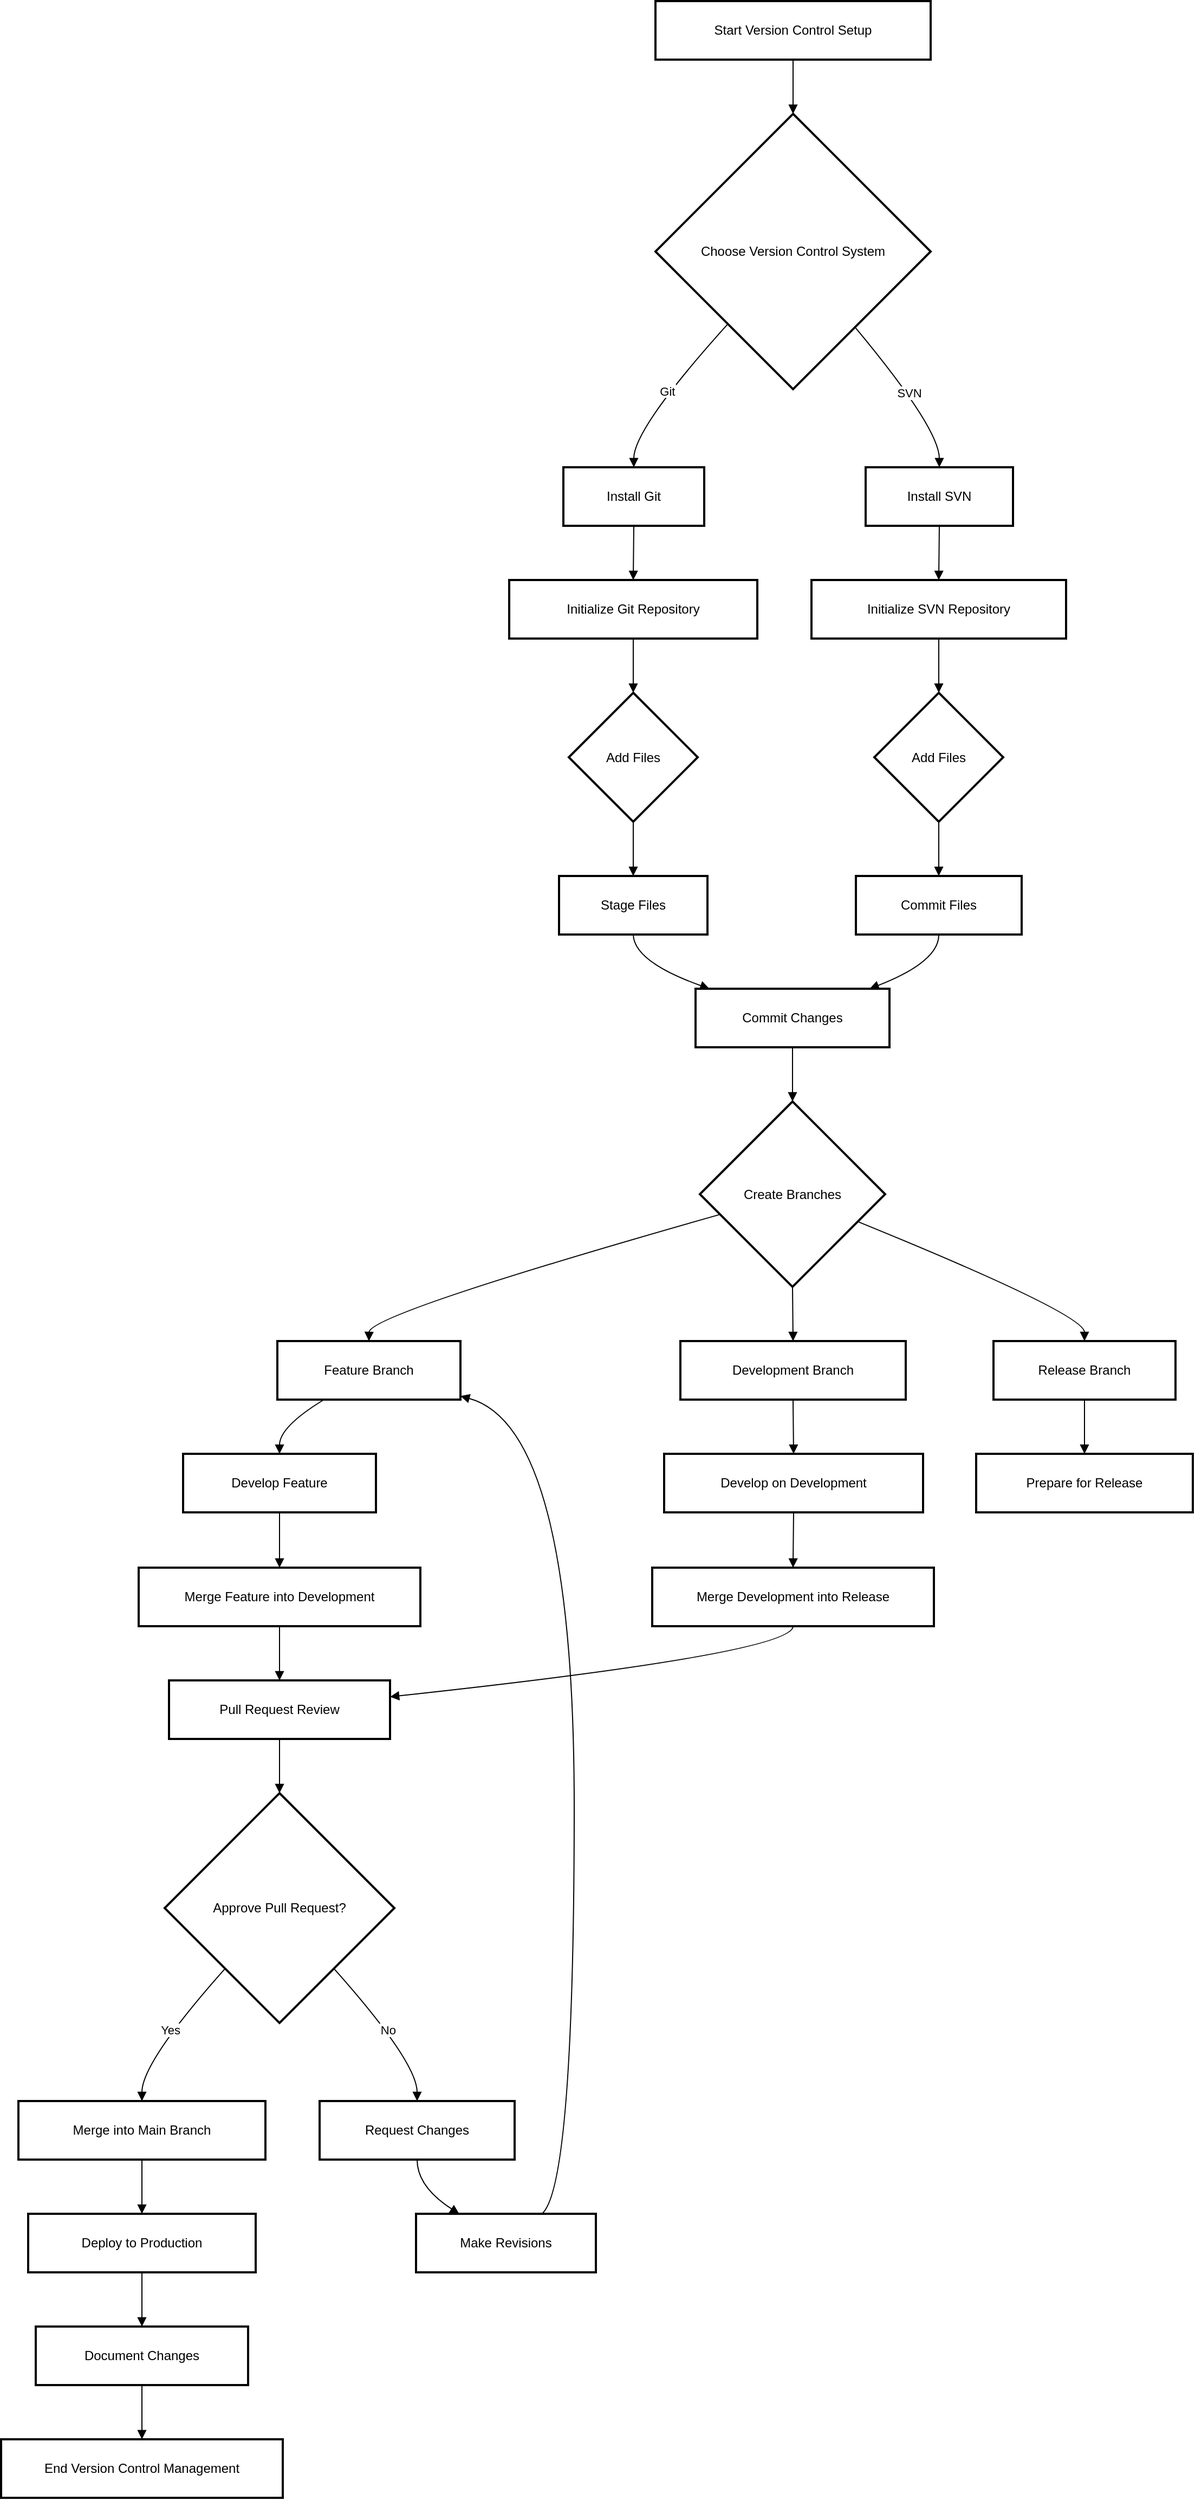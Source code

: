 <mxfile version="28.2.1">
  <diagram name="Page-1" id="QzlnO-VHZ7zqmHvQFxnx">
    <mxGraphModel dx="2218" dy="1016" grid="1" gridSize="10" guides="1" tooltips="1" connect="1" arrows="1" fold="1" page="1" pageScale="1" pageWidth="850" pageHeight="1100" math="0" shadow="0">
      <root>
        <mxCell id="0" />
        <mxCell id="1" parent="0" />
        <mxCell id="2" value="Start Version Control Setup" style="whiteSpace=wrap;strokeWidth=2;" parent="1" vertex="1">
          <mxGeometry x="612" y="8" width="254" height="54" as="geometry" />
        </mxCell>
        <mxCell id="3" value="Choose Version Control System" style="rhombus;strokeWidth=2;whiteSpace=wrap;" parent="1" vertex="1">
          <mxGeometry x="612" y="112" width="254" height="254" as="geometry" />
        </mxCell>
        <mxCell id="4" value="Install Git" style="whiteSpace=wrap;strokeWidth=2;" parent="1" vertex="1">
          <mxGeometry x="527" y="438" width="130" height="54" as="geometry" />
        </mxCell>
        <mxCell id="5" value="Install SVN" style="whiteSpace=wrap;strokeWidth=2;" parent="1" vertex="1">
          <mxGeometry x="806" y="438" width="136" height="54" as="geometry" />
        </mxCell>
        <mxCell id="6" value="Initialize Git Repository" style="whiteSpace=wrap;strokeWidth=2;" parent="1" vertex="1">
          <mxGeometry x="477" y="542" width="229" height="54" as="geometry" />
        </mxCell>
        <mxCell id="7" value="Initialize SVN Repository" style="whiteSpace=wrap;strokeWidth=2;" parent="1" vertex="1">
          <mxGeometry x="756" y="542" width="235" height="54" as="geometry" />
        </mxCell>
        <mxCell id="8" value="Add Files" style="rhombus;strokeWidth=2;whiteSpace=wrap;" parent="1" vertex="1">
          <mxGeometry x="532" y="646" width="119" height="119" as="geometry" />
        </mxCell>
        <mxCell id="9" value="Add Files" style="rhombus;strokeWidth=2;whiteSpace=wrap;" parent="1" vertex="1">
          <mxGeometry x="814" y="646" width="119" height="119" as="geometry" />
        </mxCell>
        <mxCell id="10" value="Stage Files" style="whiteSpace=wrap;strokeWidth=2;" parent="1" vertex="1">
          <mxGeometry x="523" y="815" width="137" height="54" as="geometry" />
        </mxCell>
        <mxCell id="11" value="Commit Files" style="whiteSpace=wrap;strokeWidth=2;" parent="1" vertex="1">
          <mxGeometry x="797" y="815" width="153" height="54" as="geometry" />
        </mxCell>
        <mxCell id="12" value="Commit Changes" style="whiteSpace=wrap;strokeWidth=2;" parent="1" vertex="1">
          <mxGeometry x="649" y="919" width="179" height="54" as="geometry" />
        </mxCell>
        <mxCell id="13" value="Create Branches" style="rhombus;strokeWidth=2;whiteSpace=wrap;" parent="1" vertex="1">
          <mxGeometry x="653" y="1023" width="171" height="171" as="geometry" />
        </mxCell>
        <mxCell id="14" value="Feature Branch" style="whiteSpace=wrap;strokeWidth=2;" parent="1" vertex="1">
          <mxGeometry x="263" y="1244" width="169" height="54" as="geometry" />
        </mxCell>
        <mxCell id="15" value="Development Branch" style="whiteSpace=wrap;strokeWidth=2;" parent="1" vertex="1">
          <mxGeometry x="635" y="1244" width="208" height="54" as="geometry" />
        </mxCell>
        <mxCell id="16" value="Release Branch" style="whiteSpace=wrap;strokeWidth=2;" parent="1" vertex="1">
          <mxGeometry x="924" y="1244" width="168" height="54" as="geometry" />
        </mxCell>
        <mxCell id="17" value="Develop Feature" style="whiteSpace=wrap;strokeWidth=2;" parent="1" vertex="1">
          <mxGeometry x="176" y="1348" width="178" height="54" as="geometry" />
        </mxCell>
        <mxCell id="18" value="Develop on Development" style="whiteSpace=wrap;strokeWidth=2;" parent="1" vertex="1">
          <mxGeometry x="620" y="1348" width="239" height="54" as="geometry" />
        </mxCell>
        <mxCell id="19" value="Prepare for Release" style="whiteSpace=wrap;strokeWidth=2;" parent="1" vertex="1">
          <mxGeometry x="908" y="1348" width="200" height="54" as="geometry" />
        </mxCell>
        <mxCell id="20" value="Merge Feature into Development" style="whiteSpace=wrap;strokeWidth=2;" parent="1" vertex="1">
          <mxGeometry x="135" y="1453" width="260" height="54" as="geometry" />
        </mxCell>
        <mxCell id="21" value="Merge Development into Release" style="whiteSpace=wrap;strokeWidth=2;" parent="1" vertex="1">
          <mxGeometry x="609" y="1453" width="260" height="54" as="geometry" />
        </mxCell>
        <mxCell id="22" value="Pull Request Review" style="whiteSpace=wrap;strokeWidth=2;" parent="1" vertex="1">
          <mxGeometry x="163" y="1557" width="204" height="54" as="geometry" />
        </mxCell>
        <mxCell id="23" value="Approve Pull Request?" style="rhombus;strokeWidth=2;whiteSpace=wrap;" parent="1" vertex="1">
          <mxGeometry x="159" y="1661" width="212" height="212" as="geometry" />
        </mxCell>
        <mxCell id="24" value="Merge into Main Branch" style="whiteSpace=wrap;strokeWidth=2;" parent="1" vertex="1">
          <mxGeometry x="24" y="1945" width="228" height="54" as="geometry" />
        </mxCell>
        <mxCell id="25" value="Request Changes" style="whiteSpace=wrap;strokeWidth=2;" parent="1" vertex="1">
          <mxGeometry x="302" y="1945" width="180" height="54" as="geometry" />
        </mxCell>
        <mxCell id="26" value="Deploy to Production" style="whiteSpace=wrap;strokeWidth=2;" parent="1" vertex="1">
          <mxGeometry x="33" y="2049" width="210" height="54" as="geometry" />
        </mxCell>
        <mxCell id="27" value="Make Revisions" style="whiteSpace=wrap;strokeWidth=2;" parent="1" vertex="1">
          <mxGeometry x="391" y="2049" width="166" height="54" as="geometry" />
        </mxCell>
        <mxCell id="28" value="Document Changes" style="whiteSpace=wrap;strokeWidth=2;" parent="1" vertex="1">
          <mxGeometry x="40" y="2153" width="196" height="54" as="geometry" />
        </mxCell>
        <mxCell id="29" value="End Version Control Management" style="whiteSpace=wrap;strokeWidth=2;" parent="1" vertex="1">
          <mxGeometry x="8" y="2257" width="260" height="54" as="geometry" />
        </mxCell>
        <mxCell id="30" value="" style="curved=1;startArrow=none;endArrow=block;exitX=0.5;exitY=1;entryX=0.5;entryY=0;" parent="1" source="2" target="3" edge="1">
          <mxGeometry relative="1" as="geometry">
            <Array as="points" />
          </mxGeometry>
        </mxCell>
        <mxCell id="31" value="Git" style="curved=1;startArrow=none;endArrow=block;exitX=0.05;exitY=1;entryX=0.5;entryY=0.01;" parent="1" source="3" target="4" edge="1">
          <mxGeometry relative="1" as="geometry">
            <Array as="points">
              <mxPoint x="592" y="402" />
            </Array>
          </mxGeometry>
        </mxCell>
        <mxCell id="32" value="SVN" style="curved=1;startArrow=none;endArrow=block;exitX=0.91;exitY=1;entryX=0.5;entryY=0.01;" parent="1" source="3" target="5" edge="1">
          <mxGeometry relative="1" as="geometry">
            <Array as="points">
              <mxPoint x="874" y="402" />
            </Array>
          </mxGeometry>
        </mxCell>
        <mxCell id="33" value="" style="curved=1;startArrow=none;endArrow=block;exitX=0.5;exitY=1.01;entryX=0.5;entryY=0.01;" parent="1" source="4" target="6" edge="1">
          <mxGeometry relative="1" as="geometry">
            <Array as="points" />
          </mxGeometry>
        </mxCell>
        <mxCell id="34" value="" style="curved=1;startArrow=none;endArrow=block;exitX=0.5;exitY=1.01;entryX=0.5;entryY=0.01;" parent="1" source="5" target="7" edge="1">
          <mxGeometry relative="1" as="geometry">
            <Array as="points" />
          </mxGeometry>
        </mxCell>
        <mxCell id="35" value="" style="curved=1;startArrow=none;endArrow=block;exitX=0.5;exitY=1.01;entryX=0.5;entryY=0;" parent="1" source="6" target="8" edge="1">
          <mxGeometry relative="1" as="geometry">
            <Array as="points" />
          </mxGeometry>
        </mxCell>
        <mxCell id="36" value="" style="curved=1;startArrow=none;endArrow=block;exitX=0.5;exitY=1.01;entryX=0.5;entryY=0;" parent="1" source="7" target="9" edge="1">
          <mxGeometry relative="1" as="geometry">
            <Array as="points" />
          </mxGeometry>
        </mxCell>
        <mxCell id="37" value="" style="curved=1;startArrow=none;endArrow=block;exitX=0.5;exitY=1;entryX=0.5;entryY=0.01;" parent="1" source="8" target="10" edge="1">
          <mxGeometry relative="1" as="geometry">
            <Array as="points" />
          </mxGeometry>
        </mxCell>
        <mxCell id="38" value="" style="curved=1;startArrow=none;endArrow=block;exitX=0.5;exitY=1;entryX=0.5;entryY=0.01;" parent="1" source="9" target="11" edge="1">
          <mxGeometry relative="1" as="geometry">
            <Array as="points" />
          </mxGeometry>
        </mxCell>
        <mxCell id="39" value="" style="curved=1;startArrow=none;endArrow=block;exitX=0.5;exitY=1.01;entryX=0.08;entryY=0.01;" parent="1" source="10" target="12" edge="1">
          <mxGeometry relative="1" as="geometry">
            <Array as="points">
              <mxPoint x="592" y="894" />
            </Array>
          </mxGeometry>
        </mxCell>
        <mxCell id="40" value="" style="curved=1;startArrow=none;endArrow=block;exitX=0.5;exitY=1.01;entryX=0.89;entryY=0.01;" parent="1" source="11" target="12" edge="1">
          <mxGeometry relative="1" as="geometry">
            <Array as="points">
              <mxPoint x="874" y="894" />
            </Array>
          </mxGeometry>
        </mxCell>
        <mxCell id="41" value="" style="curved=1;startArrow=none;endArrow=block;exitX=0.5;exitY=1.01;entryX=0.5;entryY=0;" parent="1" source="12" target="13" edge="1">
          <mxGeometry relative="1" as="geometry">
            <Array as="points" />
          </mxGeometry>
        </mxCell>
        <mxCell id="42" value="" style="curved=1;startArrow=none;endArrow=block;exitX=0;exitY=0.64;entryX=0.5;entryY=0.01;" parent="1" source="13" target="14" edge="1">
          <mxGeometry relative="1" as="geometry">
            <Array as="points">
              <mxPoint x="348" y="1219" />
            </Array>
          </mxGeometry>
        </mxCell>
        <mxCell id="43" value="" style="curved=1;startArrow=none;endArrow=block;exitX=0.5;exitY=1;entryX=0.5;entryY=0.01;" parent="1" source="13" target="15" edge="1">
          <mxGeometry relative="1" as="geometry">
            <Array as="points" />
          </mxGeometry>
        </mxCell>
        <mxCell id="44" value="" style="curved=1;startArrow=none;endArrow=block;exitX=1;exitY=0.71;entryX=0.5;entryY=0.01;" parent="1" source="13" target="16" edge="1">
          <mxGeometry relative="1" as="geometry">
            <Array as="points">
              <mxPoint x="1008" y="1219" />
            </Array>
          </mxGeometry>
        </mxCell>
        <mxCell id="45" value="" style="curved=1;startArrow=none;endArrow=block;exitX=0.25;exitY=1.01;entryX=0.5;entryY=0.01;" parent="1" source="14" target="17" edge="1">
          <mxGeometry relative="1" as="geometry">
            <Array as="points">
              <mxPoint x="265" y="1323" />
            </Array>
          </mxGeometry>
        </mxCell>
        <mxCell id="46" value="" style="curved=1;startArrow=none;endArrow=block;exitX=0.5;exitY=1.01;entryX=0.5;entryY=0.01;" parent="1" source="15" target="18" edge="1">
          <mxGeometry relative="1" as="geometry">
            <Array as="points" />
          </mxGeometry>
        </mxCell>
        <mxCell id="47" value="" style="curved=1;startArrow=none;endArrow=block;exitX=0.5;exitY=1.01;entryX=0.5;entryY=0.01;" parent="1" source="16" target="19" edge="1">
          <mxGeometry relative="1" as="geometry">
            <Array as="points" />
          </mxGeometry>
        </mxCell>
        <mxCell id="48" value="" style="curved=1;startArrow=none;endArrow=block;exitX=0.5;exitY=1.01;entryX=0.5;entryY=-0.01;" parent="1" source="17" target="20" edge="1">
          <mxGeometry relative="1" as="geometry">
            <Array as="points" />
          </mxGeometry>
        </mxCell>
        <mxCell id="49" value="" style="curved=1;startArrow=none;endArrow=block;exitX=0.5;exitY=1.01;entryX=0.5;entryY=-0.01;" parent="1" source="18" target="21" edge="1">
          <mxGeometry relative="1" as="geometry">
            <Array as="points" />
          </mxGeometry>
        </mxCell>
        <mxCell id="50" value="" style="curved=1;startArrow=none;endArrow=block;exitX=0.5;exitY=0.99;entryX=0.5;entryY=-0.01;" parent="1" source="20" target="22" edge="1">
          <mxGeometry relative="1" as="geometry">
            <Array as="points" />
          </mxGeometry>
        </mxCell>
        <mxCell id="51" value="" style="curved=1;startArrow=none;endArrow=block;exitX=0.5;exitY=0.99;entryX=1;entryY=0.28;" parent="1" source="21" target="22" edge="1">
          <mxGeometry relative="1" as="geometry">
            <Array as="points">
              <mxPoint x="739" y="1532" />
            </Array>
          </mxGeometry>
        </mxCell>
        <mxCell id="52" value="" style="curved=1;startArrow=none;endArrow=block;exitX=0.5;exitY=0.99;entryX=0.5;entryY=0;" parent="1" source="22" target="23" edge="1">
          <mxGeometry relative="1" as="geometry">
            <Array as="points" />
          </mxGeometry>
        </mxCell>
        <mxCell id="53" value="Yes" style="curved=1;startArrow=none;endArrow=block;exitX=0.05;exitY=1;entryX=0.5;entryY=-0.01;" parent="1" source="23" target="24" edge="1">
          <mxGeometry relative="1" as="geometry">
            <Array as="points">
              <mxPoint x="138" y="1909" />
            </Array>
          </mxGeometry>
        </mxCell>
        <mxCell id="54" value="No" style="curved=1;startArrow=none;endArrow=block;exitX=0.95;exitY=1;entryX=0.5;entryY=-0.01;" parent="1" source="23" target="25" edge="1">
          <mxGeometry relative="1" as="geometry">
            <Array as="points">
              <mxPoint x="392" y="1909" />
            </Array>
          </mxGeometry>
        </mxCell>
        <mxCell id="55" value="" style="curved=1;startArrow=none;endArrow=block;exitX=0.5;exitY=1;entryX=0.5;entryY=0;" parent="1" source="24" target="26" edge="1">
          <mxGeometry relative="1" as="geometry">
            <Array as="points" />
          </mxGeometry>
        </mxCell>
        <mxCell id="56" value="" style="curved=1;startArrow=none;endArrow=block;exitX=0.5;exitY=1;entryX=0.24;entryY=0;" parent="1" source="25" target="27" edge="1">
          <mxGeometry relative="1" as="geometry">
            <Array as="points">
              <mxPoint x="392" y="2024" />
            </Array>
          </mxGeometry>
        </mxCell>
        <mxCell id="57" value="" style="curved=1;startArrow=none;endArrow=block;exitX=0.7;exitY=0;entryX=1;entryY=0.94;" parent="1" source="27" target="14" edge="1">
          <mxGeometry relative="1" as="geometry">
            <Array as="points">
              <mxPoint x="537" y="2024" />
              <mxPoint x="537" y="1323" />
            </Array>
          </mxGeometry>
        </mxCell>
        <mxCell id="58" value="" style="curved=1;startArrow=none;endArrow=block;exitX=0.5;exitY=1;entryX=0.5;entryY=0;" parent="1" source="26" target="28" edge="1">
          <mxGeometry relative="1" as="geometry">
            <Array as="points" />
          </mxGeometry>
        </mxCell>
        <mxCell id="59" value="" style="curved=1;startArrow=none;endArrow=block;exitX=0.5;exitY=1;entryX=0.5;entryY=0;" parent="1" source="28" target="29" edge="1">
          <mxGeometry relative="1" as="geometry">
            <Array as="points" />
          </mxGeometry>
        </mxCell>
      </root>
    </mxGraphModel>
  </diagram>
</mxfile>
